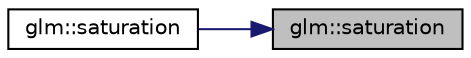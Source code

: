 digraph "glm::saturation"
{
 // LATEX_PDF_SIZE
  edge [fontname="Helvetica",fontsize="10",labelfontname="Helvetica",labelfontsize="10"];
  node [fontname="Helvetica",fontsize="10",shape=record];
  rankdir="RL";
  Node1 [label="glm::saturation",height=0.2,width=0.4,color="black", fillcolor="grey75", style="filled", fontcolor="black",tooltip=" "];
  Node1 -> Node2 [dir="back",color="midnightblue",fontsize="10",style="solid",fontname="Helvetica"];
  Node2 [label="glm::saturation",height=0.2,width=0.4,color="black", fillcolor="white", style="filled",URL="$group__gtx__color__space.html#ga632ee8dadb44e90a05885f6f8c07d46c",tooltip=" "];
}
